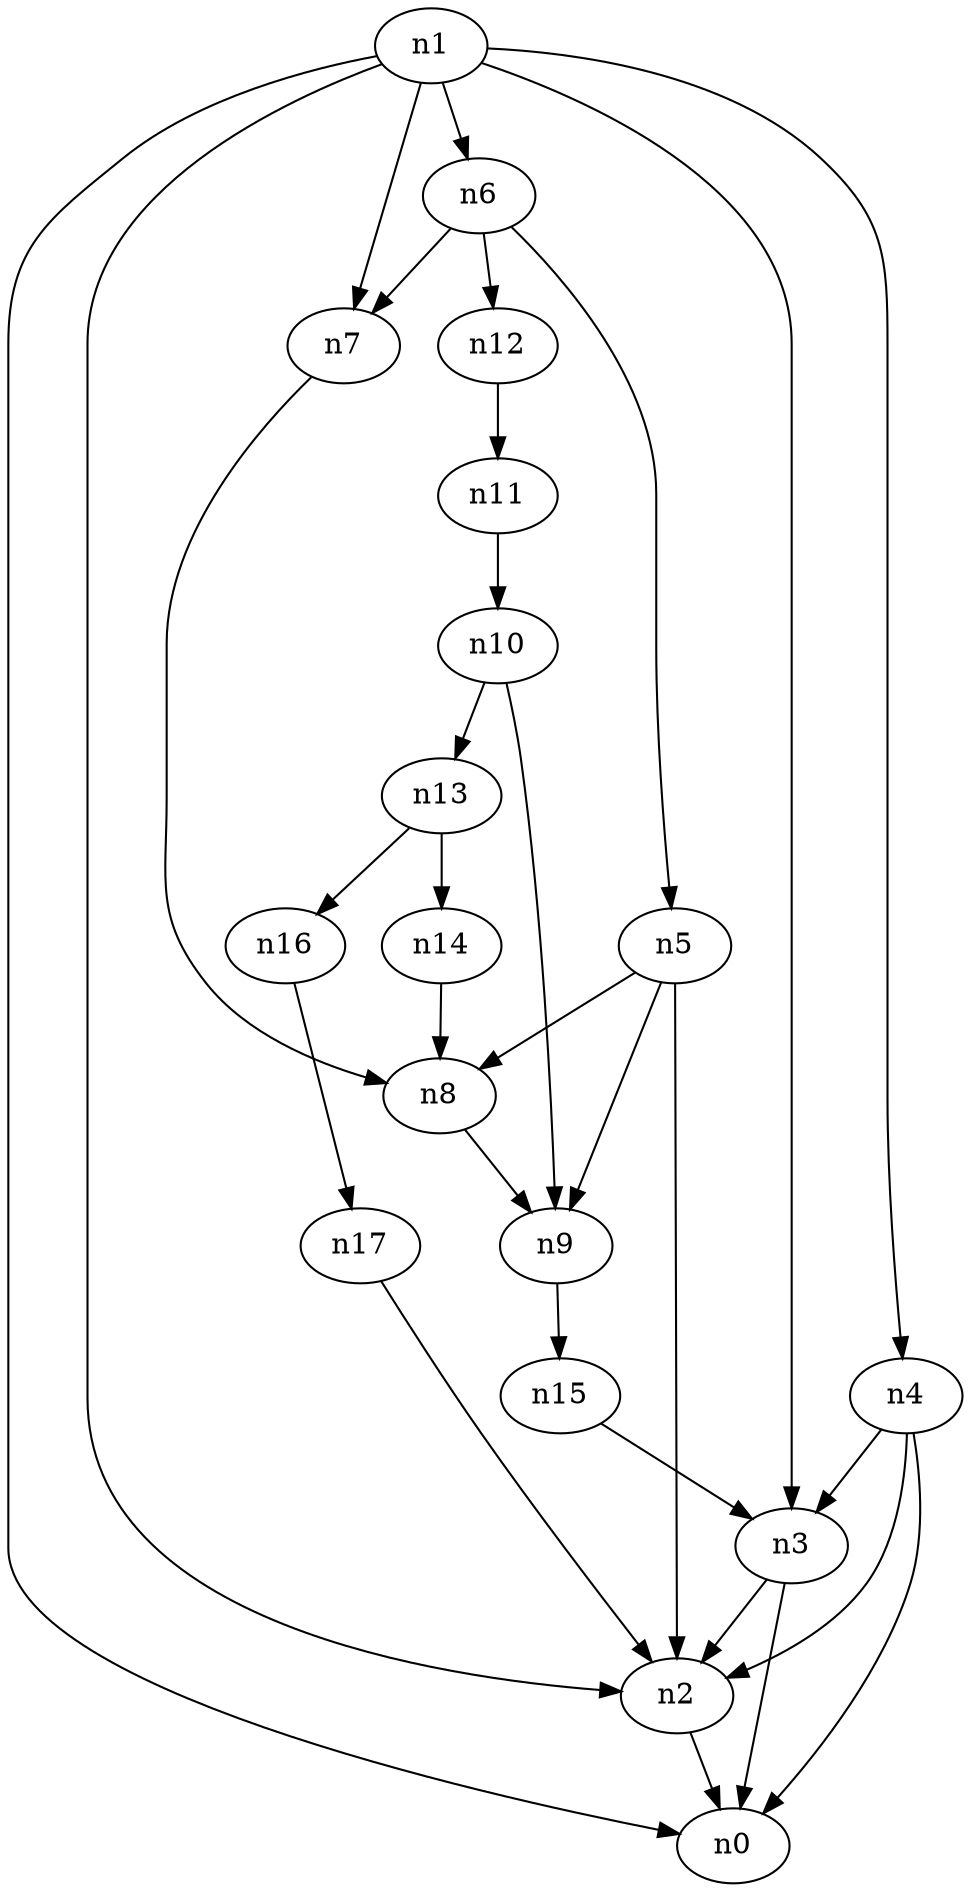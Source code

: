 digraph G {
	n1 -> n0	 [_graphml_id=e0];
	n1 -> n2	 [_graphml_id=e1];
	n1 -> n3	 [_graphml_id=e6];
	n1 -> n4	 [_graphml_id=e9];
	n1 -> n6	 [_graphml_id=e12];
	n1 -> n7	 [_graphml_id=e13];
	n2 -> n0	 [_graphml_id=e5];
	n3 -> n0	 [_graphml_id=e8];
	n3 -> n2	 [_graphml_id=e2];
	n4 -> n0	 [_graphml_id=e4];
	n4 -> n2	 [_graphml_id=e7];
	n4 -> n3	 [_graphml_id=e3];
	n5 -> n2	 [_graphml_id=e10];
	n5 -> n8	 [_graphml_id=e15];
	n5 -> n9	 [_graphml_id=e17];
	n6 -> n5	 [_graphml_id=e11];
	n6 -> n7	 [_graphml_id=e27];
	n6 -> n12	 [_graphml_id=e21];
	n7 -> n8	 [_graphml_id=e14];
	n8 -> n9	 [_graphml_id=e16];
	n9 -> n15	 [_graphml_id=e26];
	n10 -> n9	 [_graphml_id=e18];
	n10 -> n13	 [_graphml_id=e22];
	n11 -> n10	 [_graphml_id=e19];
	n12 -> n11	 [_graphml_id=e20];
	n13 -> n14	 [_graphml_id=e23];
	n13 -> n16	 [_graphml_id=e28];
	n14 -> n8	 [_graphml_id=e24];
	n15 -> n3	 [_graphml_id=e25];
	n16 -> n17	 [_graphml_id=e29];
	n17 -> n2	 [_graphml_id=e30];
}
